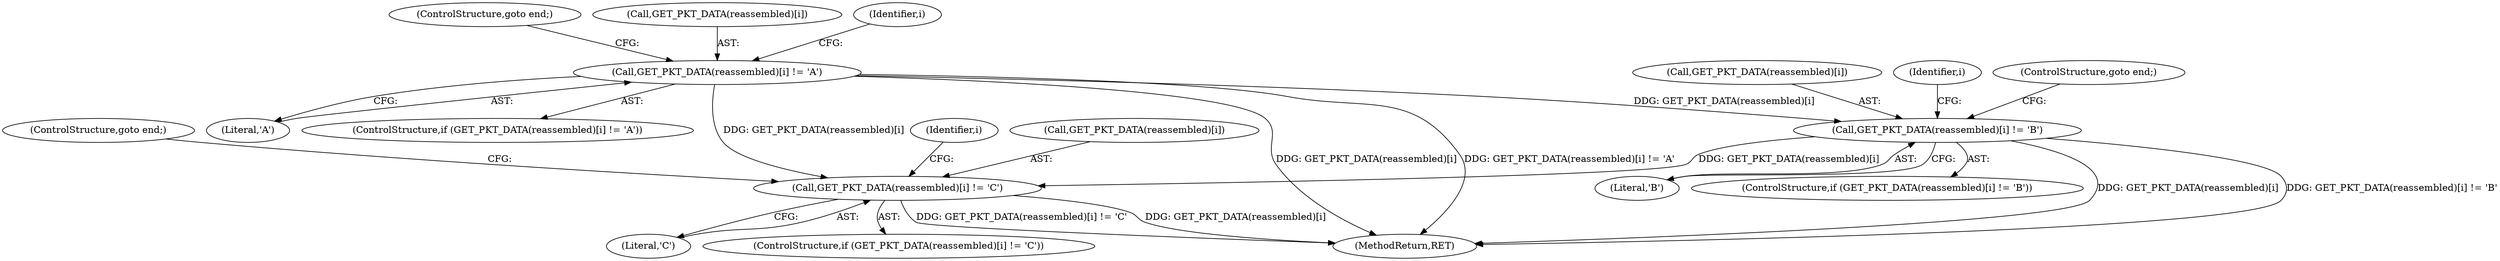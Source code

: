 digraph "0_suricata_4a04f814b15762eb446a5ead4d69d021512df6f8_4@array" {
"1000250" [label="(Call,GET_PKT_DATA(reassembled)[i] != 'B')"];
"1000229" [label="(Call,GET_PKT_DATA(reassembled)[i] != 'A')"];
"1000271" [label="(Call,GET_PKT_DATA(reassembled)[i] != 'C')"];
"1000255" [label="(Literal,'B')"];
"1000250" [label="(Call,GET_PKT_DATA(reassembled)[i] != 'B')"];
"1000270" [label="(ControlStructure,if (GET_PKT_DATA(reassembled)[i] != 'C'))"];
"1000234" [label="(Literal,'A')"];
"1000272" [label="(Call,GET_PKT_DATA(reassembled)[i])"];
"1000257" [label="(ControlStructure,goto end;)"];
"1000228" [label="(ControlStructure,if (GET_PKT_DATA(reassembled)[i] != 'A'))"];
"1000236" [label="(ControlStructure,goto end;)"];
"1000251" [label="(Call,GET_PKT_DATA(reassembled)[i])"];
"1000268" [label="(Identifier,i)"];
"1000230" [label="(Call,GET_PKT_DATA(reassembled)[i])"];
"1000309" [label="(MethodReturn,RET)"];
"1000277" [label="(ControlStructure,goto end;)"];
"1000249" [label="(ControlStructure,if (GET_PKT_DATA(reassembled)[i] != 'B'))"];
"1000271" [label="(Call,GET_PKT_DATA(reassembled)[i] != 'C')"];
"1000276" [label="(Literal,'C')"];
"1000247" [label="(Identifier,i)"];
"1000226" [label="(Identifier,i)"];
"1000229" [label="(Call,GET_PKT_DATA(reassembled)[i] != 'A')"];
"1000250" -> "1000249"  [label="AST: "];
"1000250" -> "1000255"  [label="CFG: "];
"1000251" -> "1000250"  [label="AST: "];
"1000255" -> "1000250"  [label="AST: "];
"1000257" -> "1000250"  [label="CFG: "];
"1000247" -> "1000250"  [label="CFG: "];
"1000250" -> "1000309"  [label="DDG: GET_PKT_DATA(reassembled)[i]"];
"1000250" -> "1000309"  [label="DDG: GET_PKT_DATA(reassembled)[i] != 'B'"];
"1000229" -> "1000250"  [label="DDG: GET_PKT_DATA(reassembled)[i]"];
"1000250" -> "1000271"  [label="DDG: GET_PKT_DATA(reassembled)[i]"];
"1000229" -> "1000228"  [label="AST: "];
"1000229" -> "1000234"  [label="CFG: "];
"1000230" -> "1000229"  [label="AST: "];
"1000234" -> "1000229"  [label="AST: "];
"1000236" -> "1000229"  [label="CFG: "];
"1000226" -> "1000229"  [label="CFG: "];
"1000229" -> "1000309"  [label="DDG: GET_PKT_DATA(reassembled)[i] != 'A'"];
"1000229" -> "1000309"  [label="DDG: GET_PKT_DATA(reassembled)[i]"];
"1000229" -> "1000271"  [label="DDG: GET_PKT_DATA(reassembled)[i]"];
"1000271" -> "1000270"  [label="AST: "];
"1000271" -> "1000276"  [label="CFG: "];
"1000272" -> "1000271"  [label="AST: "];
"1000276" -> "1000271"  [label="AST: "];
"1000277" -> "1000271"  [label="CFG: "];
"1000268" -> "1000271"  [label="CFG: "];
"1000271" -> "1000309"  [label="DDG: GET_PKT_DATA(reassembled)[i]"];
"1000271" -> "1000309"  [label="DDG: GET_PKT_DATA(reassembled)[i] != 'C'"];
}
